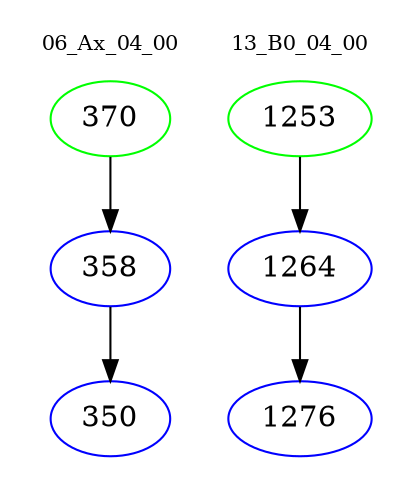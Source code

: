 digraph{
subgraph cluster_0 {
color = white
label = "06_Ax_04_00";
fontsize=10;
T0_370 [label="370", color="green"]
T0_370 -> T0_358 [color="black"]
T0_358 [label="358", color="blue"]
T0_358 -> T0_350 [color="black"]
T0_350 [label="350", color="blue"]
}
subgraph cluster_1 {
color = white
label = "13_B0_04_00";
fontsize=10;
T1_1253 [label="1253", color="green"]
T1_1253 -> T1_1264 [color="black"]
T1_1264 [label="1264", color="blue"]
T1_1264 -> T1_1276 [color="black"]
T1_1276 [label="1276", color="blue"]
}
}
